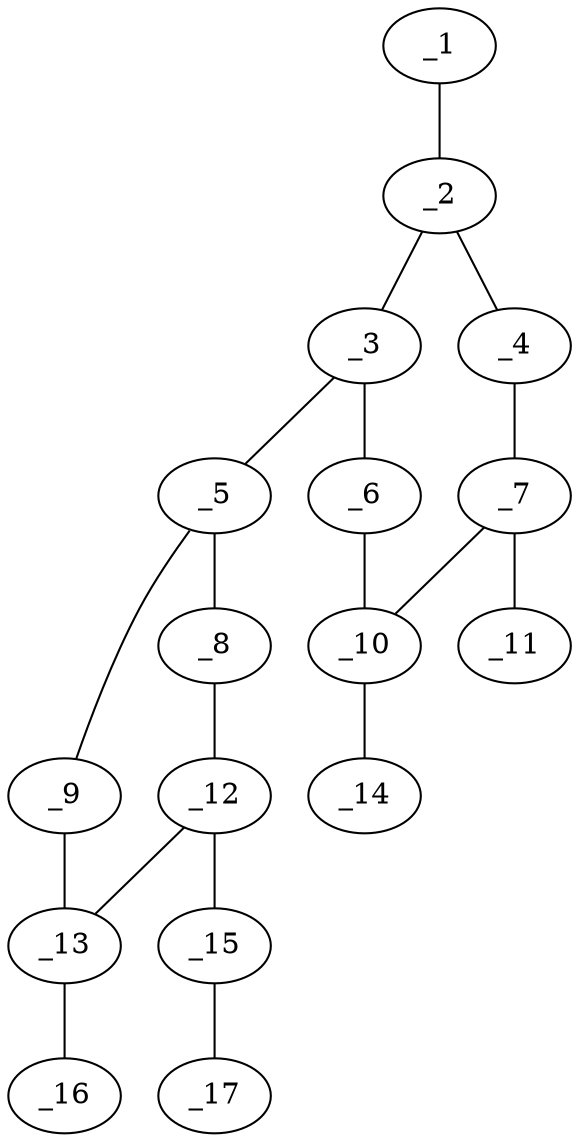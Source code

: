 graph molid140025 {
	_1	 [charge=0,
		chem=2,
		symbol="O  ",
		x="2.3502",
		y="-0.1739"];
	_2	 [charge=0,
		chem=1,
		symbol="C  ",
		x="3.2163",
		y="-0.6739"];
	_1 -- _2	 [valence=2];
	_3	 [charge=0,
		chem=4,
		symbol="N  ",
		x="4.0823",
		y="-0.1739"];
	_2 -- _3	 [valence=1];
	_4	 [charge=0,
		chem=4,
		symbol="N  ",
		x="3.2163",
		y="-1.6739"];
	_2 -- _4	 [valence=1];
	_5	 [charge=0,
		chem=1,
		symbol="C  ",
		x="4.0823",
		y="0.8261"];
	_3 -- _5	 [valence=1];
	_6	 [charge=0,
		chem=1,
		symbol="C  ",
		x="4.9483",
		y="-0.6739"];
	_3 -- _6	 [valence=1];
	_7	 [charge=0,
		chem=1,
		symbol="C  ",
		x="4.0823",
		y="-2.1739"];
	_4 -- _7	 [valence=1];
	_8	 [charge=0,
		chem=2,
		symbol="O  ",
		x="3.2733",
		y="1.4139"];
	_5 -- _8	 [valence=1];
	_9	 [charge=0,
		chem=1,
		symbol="C  ",
		x="4.8913",
		y="1.4139"];
	_5 -- _9	 [valence=1];
	_10	 [charge=0,
		chem=1,
		symbol="C  ",
		x="4.9483",
		y="-1.6739"];
	_6 -- _10	 [valence=2];
	_7 -- _10	 [valence=1];
	_11	 [charge=0,
		chem=2,
		symbol="O  ",
		x="4.0823",
		y="-3.1739"];
	_7 -- _11	 [valence=2];
	_12	 [charge=0,
		chem=1,
		symbol="C  ",
		x="3.5823",
		y="2.3649"];
	_8 -- _12	 [valence=1];
	_13	 [charge=0,
		chem=1,
		symbol="C  ",
		x="4.5823",
		y="2.3649"];
	_9 -- _13	 [valence=1];
	_14	 [charge=0,
		chem=1,
		symbol="C  ",
		x="5.8143",
		y="-2.1739"];
	_10 -- _14	 [valence=1];
	_12 -- _13	 [valence=1];
	_15	 [charge=0,
		chem=1,
		symbol="C  ",
		x="2.9945",
		y="3.1739"];
	_12 -- _15	 [valence=1];
	_16	 [charge=0,
		chem=22,
		symbol="F  ",
		x="5.1701",
		y="3.1739"];
	_13 -- _16	 [valence=1];
	_17	 [charge=0,
		chem=2,
		symbol="O  ",
		x=2,
		y="3.0694"];
	_15 -- _17	 [valence=1];
}
